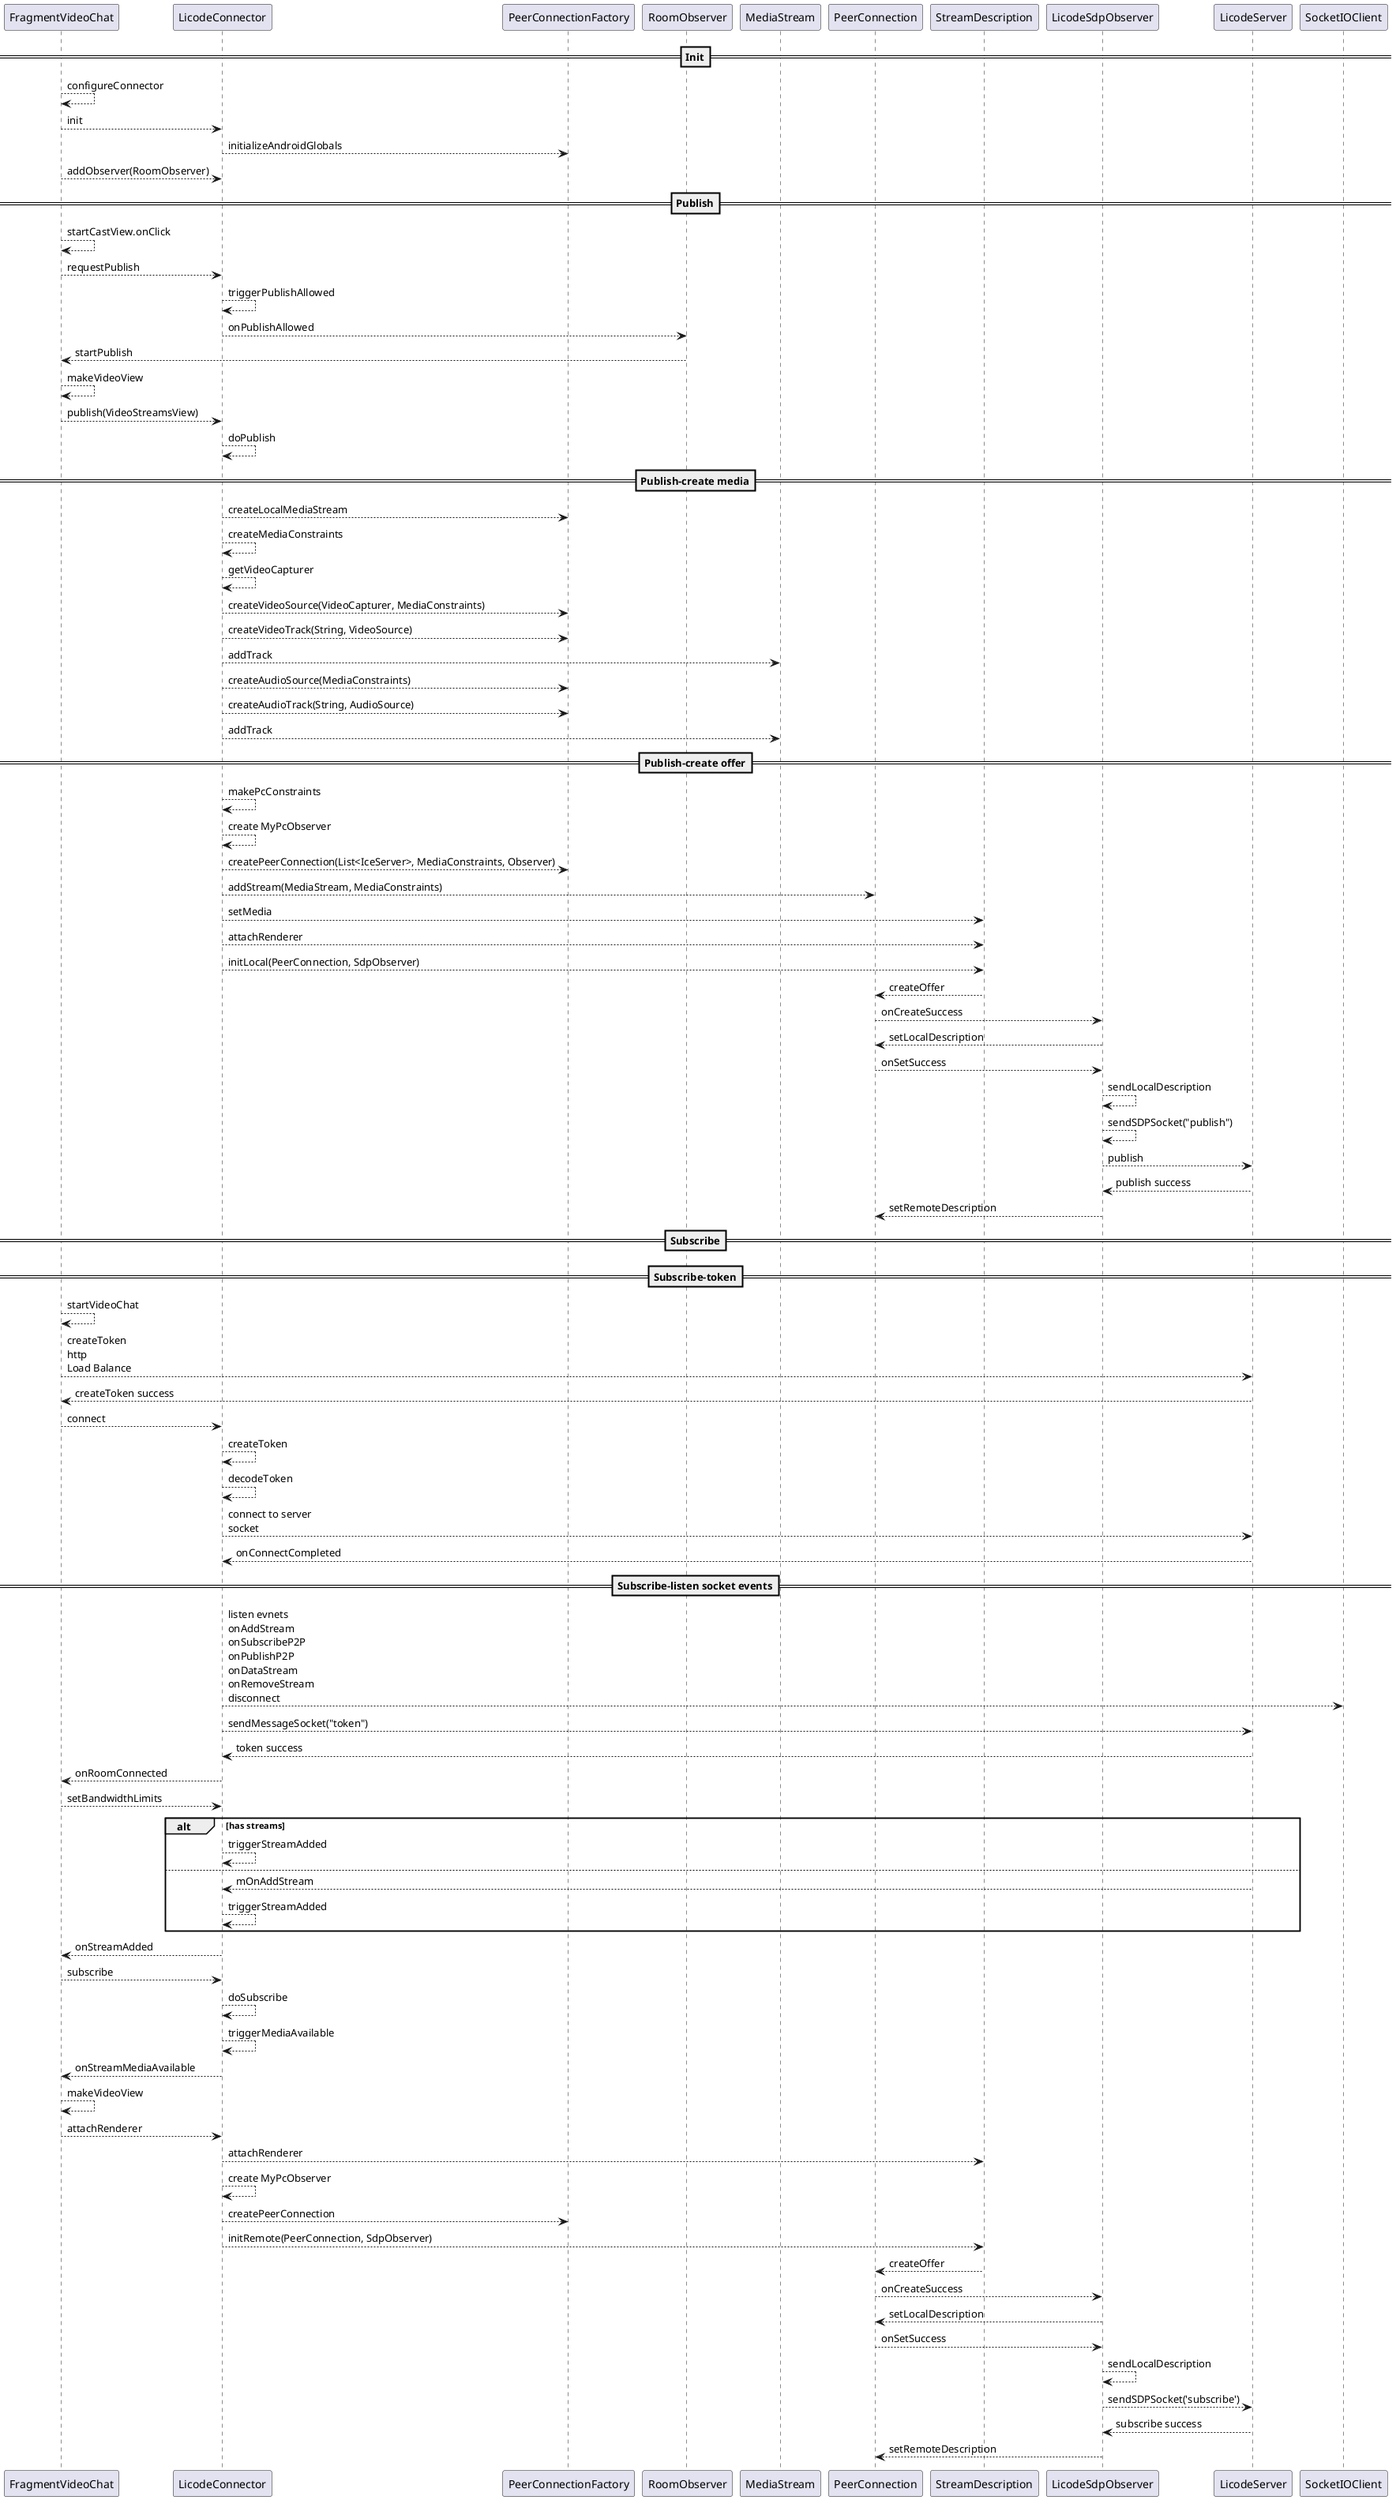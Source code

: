 @startuml licode_android_client_seq

==Init==

FragmentVideoChat --> FragmentVideoChat : configureConnector
FragmentVideoChat --> LicodeConnector : init
LicodeConnector --> PeerConnectionFactory : initializeAndroidGlobals
FragmentVideoChat --> LicodeConnector : addObserver(RoomObserver)

==Publish==

FragmentVideoChat --> FragmentVideoChat : startCastView.onClick
FragmentVideoChat --> LicodeConnector : requestPublish
LicodeConnector --> LicodeConnector : triggerPublishAllowed
LicodeConnector --> RoomObserver : onPublishAllowed
RoomObserver --> FragmentVideoChat : startPublish
FragmentVideoChat --> FragmentVideoChat : makeVideoView
FragmentVideoChat --> LicodeConnector : publish(VideoStreamsView)
LicodeConnector --> LicodeConnector : doPublish

==Publish-create media==

LicodeConnector --> PeerConnectionFactory : createLocalMediaStream
LicodeConnector --> LicodeConnector : createMediaConstraints
LicodeConnector --> LicodeConnector : getVideoCapturer
LicodeConnector --> PeerConnectionFactory : createVideoSource(VideoCapturer, MediaConstraints)
LicodeConnector --> PeerConnectionFactory : createVideoTrack(String, VideoSource)
LicodeConnector --> MediaStream : addTrack

LicodeConnector --> PeerConnectionFactory : createAudioSource(MediaConstraints)
LicodeConnector --> PeerConnectionFactory : createAudioTrack(String, AudioSource)
LicodeConnector --> MediaStream : addTrack

==Publish-create offer==

LicodeConnector --> LicodeConnector : makePcConstraints
LicodeConnector --> LicodeConnector : create MyPcObserver
LicodeConnector --> PeerConnectionFactory : createPeerConnection(List<IceServer>, MediaConstraints, Observer)
LicodeConnector --> PeerConnection : addStream(MediaStream, MediaConstraints)
LicodeConnector --> StreamDescription : setMedia
LicodeConnector --> StreamDescription : attachRenderer
LicodeConnector --> StreamDescription : initLocal(PeerConnection, SdpObserver)
StreamDescription --> PeerConnection : createOffer

PeerConnection --> LicodeSdpObserver : onCreateSuccess
LicodeSdpObserver --> PeerConnection : setLocalDescription
PeerConnection --> LicodeSdpObserver : onSetSuccess
LicodeSdpObserver --> LicodeSdpObserver : sendLocalDescription
LicodeSdpObserver --> LicodeSdpObserver : sendSDPSocket("publish")
LicodeSdpObserver --> LicodeServer : publish
LicodeServer --> LicodeSdpObserver : publish success
LicodeSdpObserver --> PeerConnection : setRemoteDescription

==Subscribe==

==Subscribe-token==

FragmentVideoChat --> FragmentVideoChat : startVideoChat
FragmentVideoChat --> LicodeServer : createToken \nhttp \nLoad Balance
LicodeServer --> FragmentVideoChat : createToken success
FragmentVideoChat --> LicodeConnector : connect
LicodeConnector --> LicodeConnector : createToken
LicodeConnector --> LicodeConnector : decodeToken
LicodeConnector --> LicodeServer : connect to server \nsocket
LicodeServer --> LicodeConnector : onConnectCompleted

==Subscribe-listen socket events==

LicodeConnector --> SocketIOClient : listen evnets \nonAddStream \nonSubscribeP2P \nonPublishP2P \nonDataStream \nonRemoveStream \ndisconnect
LicodeConnector --> LicodeServer : sendMessageSocket("token")
LicodeServer --> LicodeConnector : token success
LicodeConnector --> FragmentVideoChat : onRoomConnected
FragmentVideoChat --> LicodeConnector : setBandwidthLimits
alt has streams
    LicodeConnector --> LicodeConnector : triggerStreamAdded
else 
    LicodeServer --> LicodeConnector : mOnAddStream
    LicodeConnector --> LicodeConnector : triggerStreamAdded
end
LicodeConnector --> FragmentVideoChat : onStreamAdded
FragmentVideoChat --> LicodeConnector : subscribe
LicodeConnector --> LicodeConnector : doSubscribe
LicodeConnector --> LicodeConnector : triggerMediaAvailable
LicodeConnector --> FragmentVideoChat : onStreamMediaAvailable
FragmentVideoChat --> FragmentVideoChat : makeVideoView
FragmentVideoChat --> LicodeConnector : attachRenderer
LicodeConnector --> StreamDescription : attachRenderer
LicodeConnector --> LicodeConnector : create MyPcObserver
LicodeConnector --> PeerConnectionFactory : createPeerConnection
LicodeConnector --> StreamDescription : initRemote(PeerConnection, SdpObserver)
StreamDescription --> PeerConnection : createOffer
PeerConnection --> LicodeSdpObserver : onCreateSuccess
LicodeSdpObserver --> PeerConnection : setLocalDescription
PeerConnection --> LicodeSdpObserver : onSetSuccess
LicodeSdpObserver --> LicodeSdpObserver : sendLocalDescription
LicodeSdpObserver --> LicodeServer : sendSDPSocket('subscribe')
LicodeServer --> LicodeSdpObserver : subscribe success
LicodeSdpObserver --> PeerConnection : setRemoteDescription


@enduml